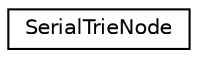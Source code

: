 digraph "Graphical Class Hierarchy"
{
  edge [fontname="Helvetica",fontsize="10",labelfontname="Helvetica",labelfontsize="10"];
  node [fontname="Helvetica",fontsize="10",shape=record];
  rankdir="LR";
  Node0 [label="SerialTrieNode",height=0.2,width=0.4,color="black", fillcolor="white", style="filled",URL="$structSerialTrieNode.html"];
}
